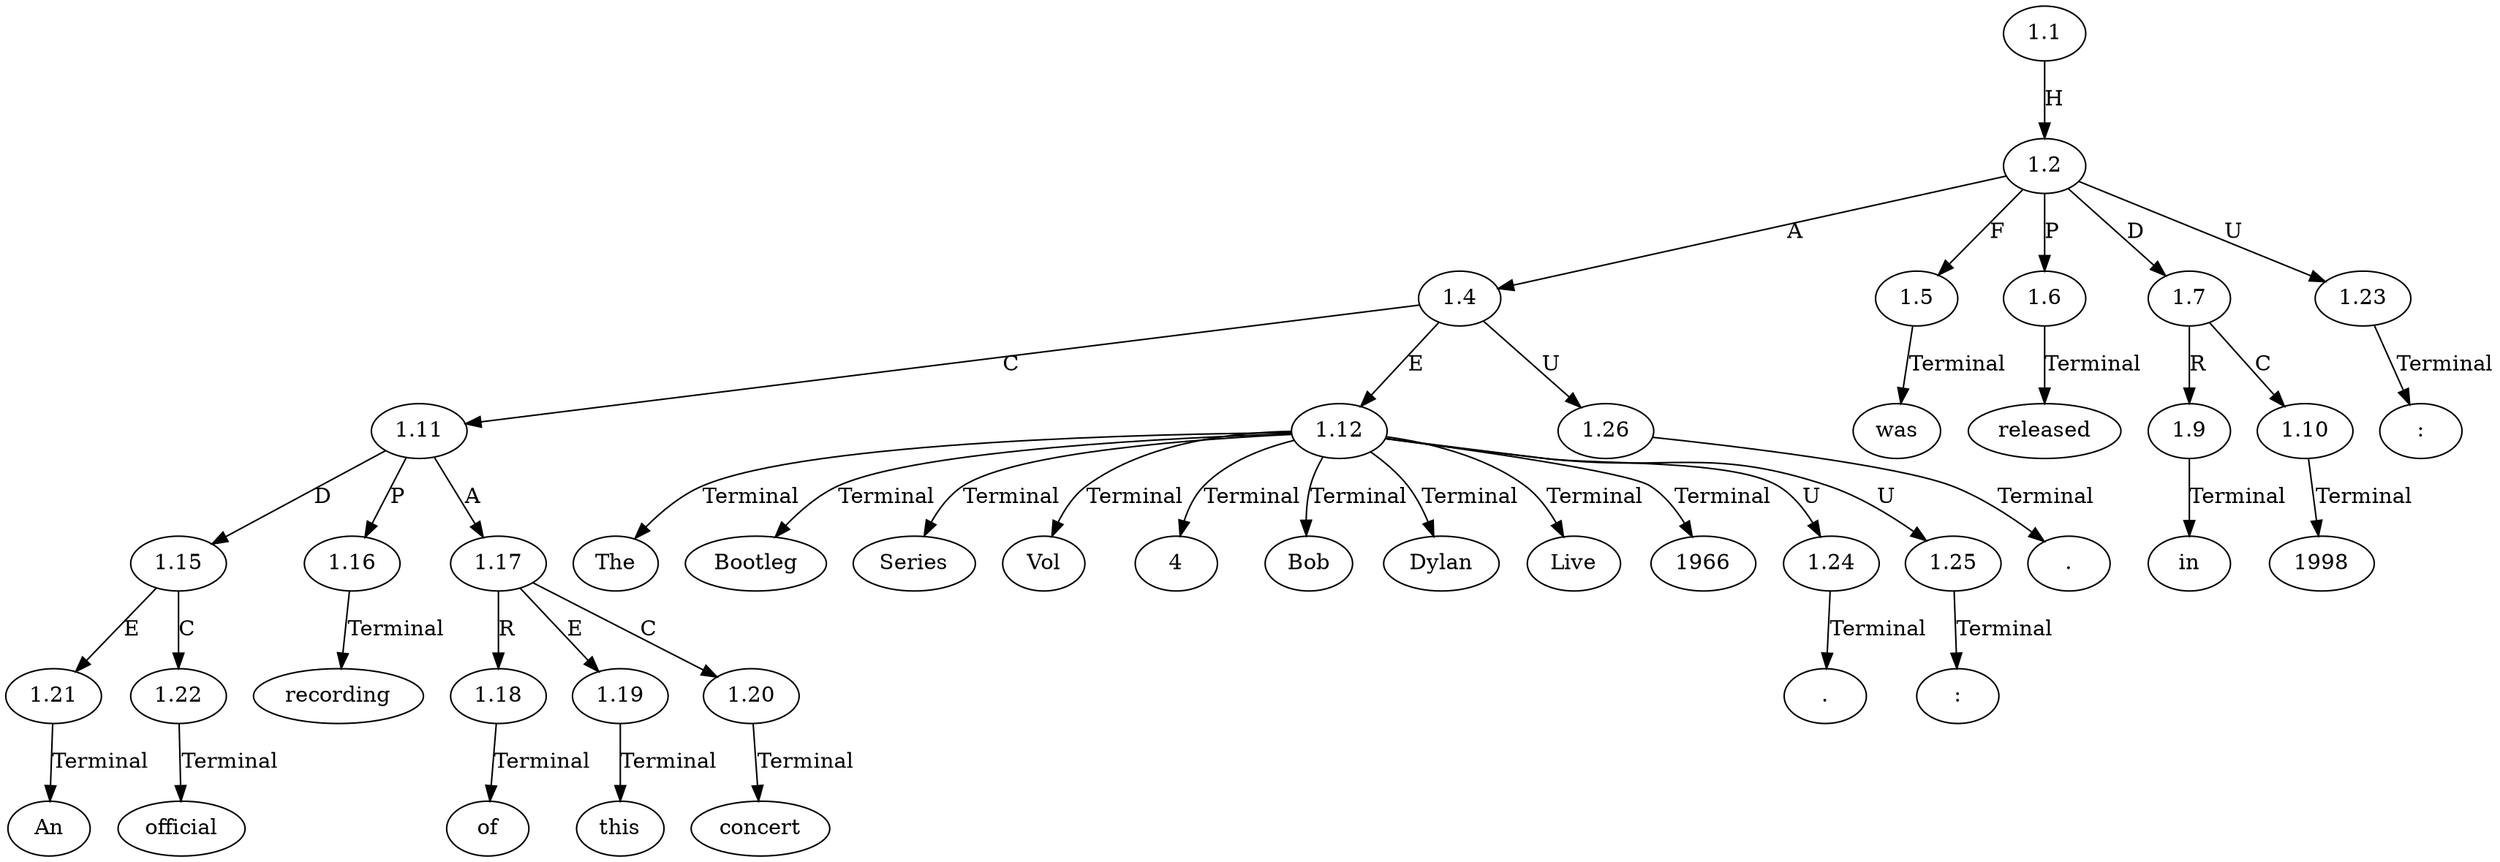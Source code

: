 // Graph
digraph {
	0.1 [label=An ordering=out]
	0.10 [label=1998 ordering=out]
	0.11 [label=":" ordering=out]
	0.12 [label=The ordering=out]
	0.13 [label=Bootleg ordering=out]
	0.14 [label=Series ordering=out]
	0.15 [label=Vol ordering=out]
	0.16 [label="." ordering=out]
	0.17 [label=4 ordering=out]
	0.18 [label=":" ordering=out]
	0.19 [label=Bob ordering=out]
	0.2 [label=official ordering=out]
	0.20 [label=Dylan ordering=out]
	0.21 [label=Live ordering=out]
	0.22 [label=1966 ordering=out]
	0.23 [label="." ordering=out]
	0.3 [label=recording ordering=out]
	0.4 [label=of ordering=out]
	0.5 [label=this ordering=out]
	0.6 [label=concert ordering=out]
	0.7 [label=was ordering=out]
	0.8 [label=released ordering=out]
	0.9 [label=in ordering=out]
	1.1 [label=1.1 ordering=out]
	1.2 [label=1.2 ordering=out]
	1.4 [label=1.4 ordering=out]
	1.5 [label=1.5 ordering=out]
	1.6 [label=1.6 ordering=out]
	1.7 [label=1.7 ordering=out]
	1.9 [label=1.9 ordering=out]
	1.10 [label=1.10 ordering=out]
	1.11 [label=1.11 ordering=out]
	1.12 [label=1.12 ordering=out]
	1.15 [label=1.15 ordering=out]
	1.16 [label=1.16 ordering=out]
	1.17 [label=1.17 ordering=out]
	1.18 [label=1.18 ordering=out]
	1.19 [label=1.19 ordering=out]
	1.20 [label=1.20 ordering=out]
	1.21 [label=1.21 ordering=out]
	1.22 [label=1.22 ordering=out]
	1.23 [label=1.23 ordering=out]
	1.24 [label=1.24 ordering=out]
	1.25 [label=1.25 ordering=out]
	1.26 [label=1.26 ordering=out]
	1.1 -> 1.2 [label=H ordering=out]
	1.2 -> 1.4 [label=A ordering=out]
	1.2 -> 1.5 [label=F ordering=out]
	1.2 -> 1.6 [label=P ordering=out]
	1.2 -> 1.7 [label=D ordering=out]
	1.2 -> 1.23 [label=U ordering=out]
	1.4 -> 1.11 [label=C ordering=out]
	1.4 -> 1.12 [label=E ordering=out]
	1.4 -> 1.26 [label=U ordering=out]
	1.5 -> 0.7 [label=Terminal ordering=out]
	1.6 -> 0.8 [label=Terminal ordering=out]
	1.7 -> 1.9 [label=R ordering=out]
	1.7 -> 1.10 [label=C ordering=out]
	1.9 -> 0.9 [label=Terminal ordering=out]
	1.10 -> 0.10 [label=Terminal ordering=out]
	1.11 -> 1.15 [label=D ordering=out]
	1.11 -> 1.16 [label=P ordering=out]
	1.11 -> 1.17 [label=A ordering=out]
	1.12 -> 0.12 [label=Terminal ordering=out]
	1.12 -> 0.13 [label=Terminal ordering=out]
	1.12 -> 0.14 [label=Terminal ordering=out]
	1.12 -> 0.15 [label=Terminal ordering=out]
	1.12 -> 0.17 [label=Terminal ordering=out]
	1.12 -> 0.19 [label=Terminal ordering=out]
	1.12 -> 0.20 [label=Terminal ordering=out]
	1.12 -> 0.21 [label=Terminal ordering=out]
	1.12 -> 0.22 [label=Terminal ordering=out]
	1.12 -> 1.24 [label=U ordering=out]
	1.12 -> 1.25 [label=U ordering=out]
	1.15 -> 1.21 [label=E ordering=out]
	1.15 -> 1.22 [label=C ordering=out]
	1.16 -> 0.3 [label=Terminal ordering=out]
	1.17 -> 1.18 [label=R ordering=out]
	1.17 -> 1.19 [label=E ordering=out]
	1.17 -> 1.20 [label=C ordering=out]
	1.18 -> 0.4 [label=Terminal ordering=out]
	1.19 -> 0.5 [label=Terminal ordering=out]
	1.20 -> 0.6 [label=Terminal ordering=out]
	1.21 -> 0.1 [label=Terminal ordering=out]
	1.22 -> 0.2 [label=Terminal ordering=out]
	1.23 -> 0.11 [label=Terminal ordering=out]
	1.24 -> 0.16 [label=Terminal ordering=out]
	1.25 -> 0.18 [label=Terminal ordering=out]
	1.26 -> 0.23 [label=Terminal ordering=out]
}
